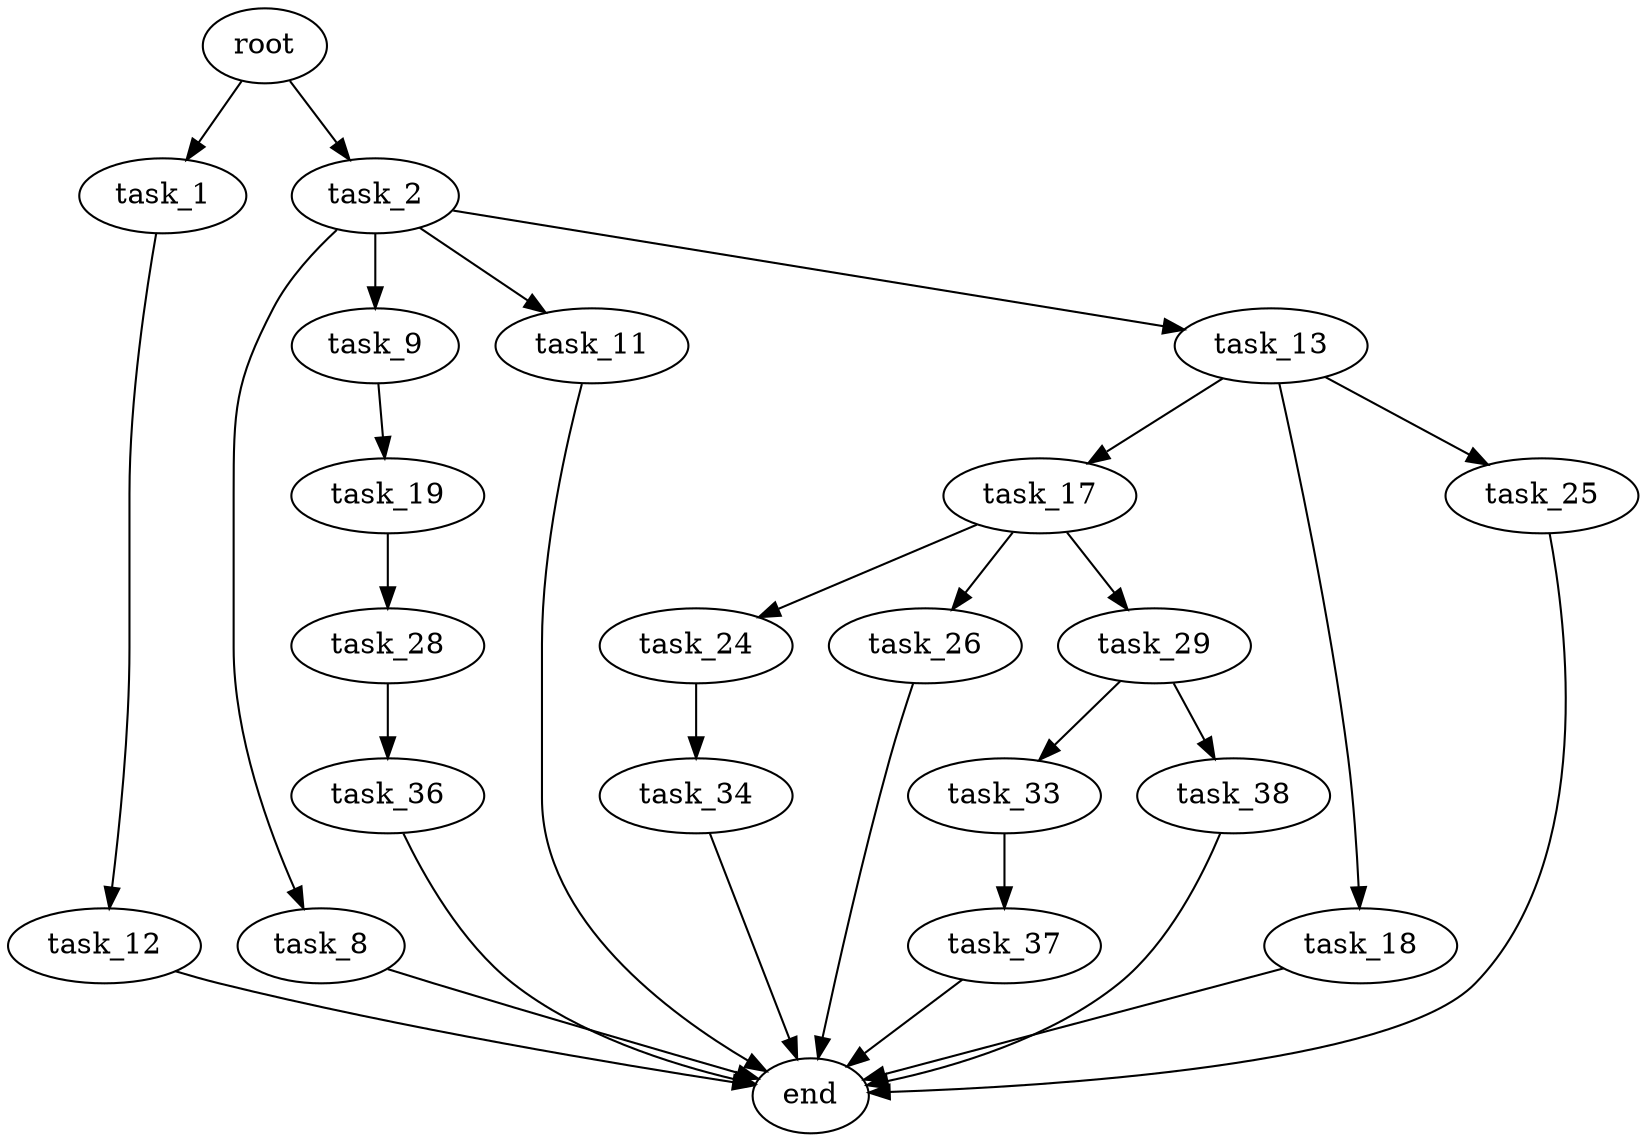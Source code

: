 digraph G {
  root [size="0.000000"];
  task_1 [size="1707551192.000000"];
  task_2 [size="231928233984.000000"];
  task_8 [size="549755813888.000000"];
  task_9 [size="9112096288.000000"];
  task_11 [size="231928233984.000000"];
  task_12 [size="8589934592.000000"];
  task_13 [size="231928233984.000000"];
  task_17 [size="134217728000.000000"];
  task_18 [size="771650463023.000000"];
  task_19 [size="1077435653842.000000"];
  task_24 [size="68719476736.000000"];
  task_25 [size="8589934592.000000"];
  task_26 [size="68719476736.000000"];
  task_28 [size="231928233984.000000"];
  task_29 [size="8589934592.000000"];
  task_33 [size="20740787699.000000"];
  task_34 [size="28991029248.000000"];
  task_36 [size="36996986275.000000"];
  task_37 [size="1480444509.000000"];
  task_38 [size="316993937453.000000"];
  end [size="0.000000"];

  root -> task_1 [size="1.000000"];
  root -> task_2 [size="1.000000"];
  task_1 -> task_12 [size="75497472.000000"];
  task_2 -> task_8 [size="301989888.000000"];
  task_2 -> task_9 [size="301989888.000000"];
  task_2 -> task_11 [size="301989888.000000"];
  task_2 -> task_13 [size="301989888.000000"];
  task_8 -> end [size="1.000000"];
  task_9 -> task_19 [size="209715200.000000"];
  task_11 -> end [size="1.000000"];
  task_12 -> end [size="1.000000"];
  task_13 -> task_17 [size="301989888.000000"];
  task_13 -> task_18 [size="301989888.000000"];
  task_13 -> task_25 [size="301989888.000000"];
  task_17 -> task_24 [size="209715200.000000"];
  task_17 -> task_26 [size="209715200.000000"];
  task_17 -> task_29 [size="209715200.000000"];
  task_18 -> end [size="1.000000"];
  task_19 -> task_28 [size="679477248.000000"];
  task_24 -> task_34 [size="134217728.000000"];
  task_25 -> end [size="1.000000"];
  task_26 -> end [size="1.000000"];
  task_28 -> task_36 [size="301989888.000000"];
  task_29 -> task_33 [size="33554432.000000"];
  task_29 -> task_38 [size="33554432.000000"];
  task_33 -> task_37 [size="838860800.000000"];
  task_34 -> end [size="1.000000"];
  task_36 -> end [size="1.000000"];
  task_37 -> end [size="1.000000"];
  task_38 -> end [size="1.000000"];
}
